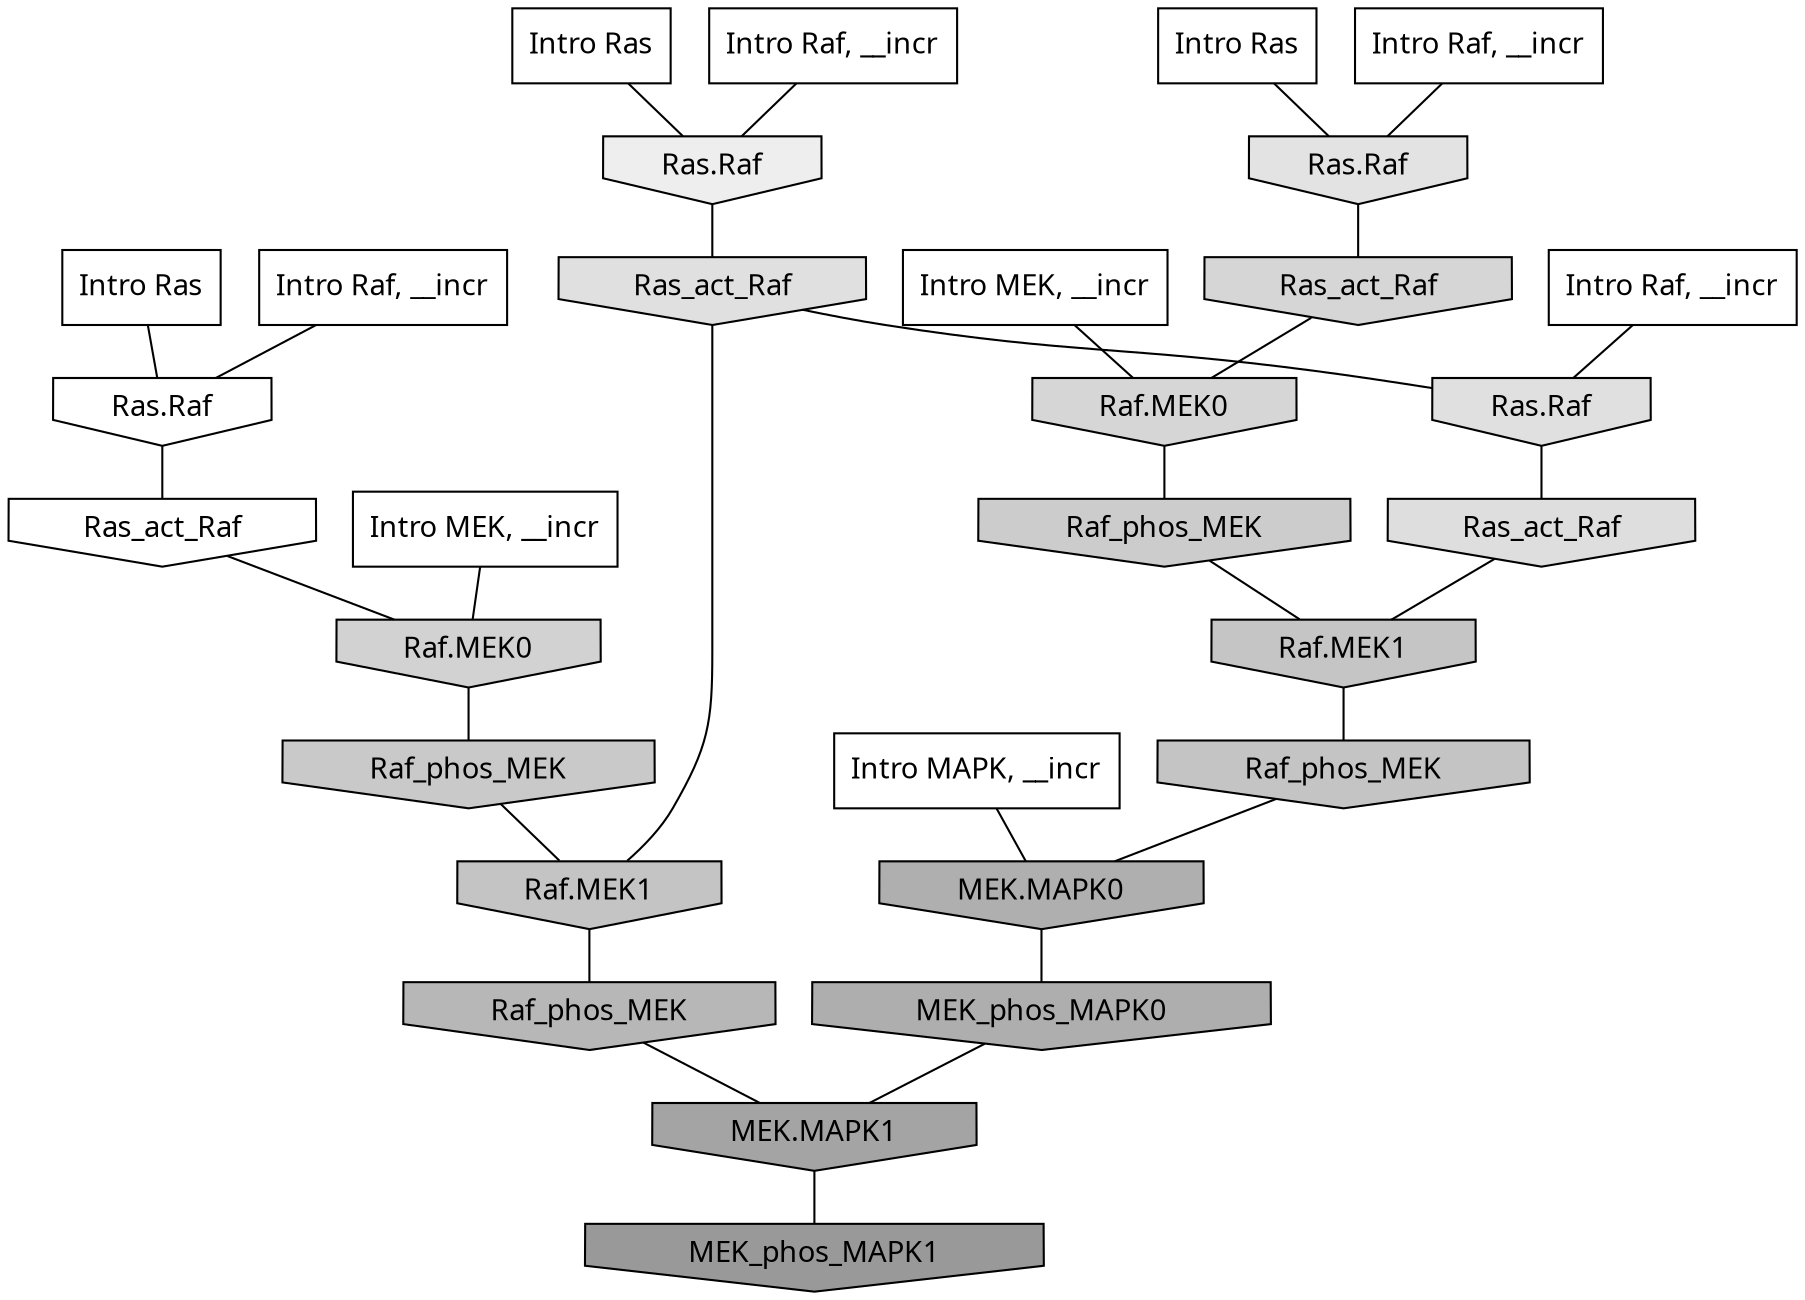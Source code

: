 digraph G{
  rankdir="TB";
  ranksep=0.30;
  node [fontname="CMU Serif"];
  edge [fontname="CMU Serif"];
  
  3 [label="Intro Ras", shape=rectangle, style=filled, fillcolor="0.000 0.000 1.000"]
  
  41 [label="Intro Ras", shape=rectangle, style=filled, fillcolor="0.000 0.000 1.000"]
  
  51 [label="Intro Ras", shape=rectangle, style=filled, fillcolor="0.000 0.000 1.000"]
  
  600 [label="Intro Raf, __incr", shape=rectangle, style=filled, fillcolor="0.000 0.000 1.000"]
  
  748 [label="Intro Raf, __incr", shape=rectangle, style=filled, fillcolor="0.000 0.000 1.000"]
  
  1018 [label="Intro Raf, __incr", shape=rectangle, style=filled, fillcolor="0.000 0.000 1.000"]
  
  1021 [label="Intro Raf, __incr", shape=rectangle, style=filled, fillcolor="0.000 0.000 1.000"]
  
  1572 [label="Intro MEK, __incr", shape=rectangle, style=filled, fillcolor="0.000 0.000 1.000"]
  
  2095 [label="Intro MEK, __incr", shape=rectangle, style=filled, fillcolor="0.000 0.000 1.000"]
  
  2670 [label="Intro MAPK, __incr", shape=rectangle, style=filled, fillcolor="0.000 0.000 1.000"]
  
  3259 [label="Ras.Raf", shape=invhouse, style=filled, fillcolor="0.000 0.000 1.000"]
  
  3299 [label="Ras_act_Raf", shape=invhouse, style=filled, fillcolor="0.000 0.000 1.000"]
  
  3979 [label="Ras.Raf", shape=invhouse, style=filled, fillcolor="0.000 0.000 0.933"]
  
  4655 [label="Ras.Raf", shape=invhouse, style=filled, fillcolor="0.000 0.000 0.890"]
  
  4903 [label="Ras_act_Raf", shape=invhouse, style=filled, fillcolor="0.000 0.000 0.876"]
  
  4907 [label="Ras.Raf", shape=invhouse, style=filled, fillcolor="0.000 0.000 0.876"]
  
  5018 [label="Ras_act_Raf", shape=invhouse, style=filled, fillcolor="0.000 0.000 0.869"]
  
  5640 [label="Ras_act_Raf", shape=invhouse, style=filled, fillcolor="0.000 0.000 0.836"]
  
  5644 [label="Raf.MEK0", shape=invhouse, style=filled, fillcolor="0.000 0.000 0.836"]
  
  5964 [label="Raf.MEK0", shape=invhouse, style=filled, fillcolor="0.000 0.000 0.822"]
  
  6438 [label="Raf_phos_MEK", shape=invhouse, style=filled, fillcolor="0.000 0.000 0.800"]
  
  6816 [label="Raf_phos_MEK", shape=invhouse, style=filled, fillcolor="0.000 0.000 0.786"]
  
  7296 [label="Raf.MEK1", shape=invhouse, style=filled, fillcolor="0.000 0.000 0.772"]
  
  7480 [label="Raf_phos_MEK", shape=invhouse, style=filled, fillcolor="0.000 0.000 0.766"]
  
  7522 [label="Raf.MEK1", shape=invhouse, style=filled, fillcolor="0.000 0.000 0.766"]
  
  9242 [label="Raf_phos_MEK", shape=invhouse, style=filled, fillcolor="0.000 0.000 0.718"]
  
  10841 [label="MEK.MAPK0", shape=invhouse, style=filled, fillcolor="0.000 0.000 0.686"]
  
  11159 [label="MEK_phos_MAPK0", shape=invhouse, style=filled, fillcolor="0.000 0.000 0.681"]
  
  13663 [label="MEK.MAPK1", shape=invhouse, style=filled, fillcolor="0.000 0.000 0.641"]
  
  16362 [label="MEK_phos_MAPK1", shape=invhouse, style=filled, fillcolor="0.000 0.000 0.600"]
  
  
  13663 -> 16362 [dir=none, color="0.000 0.000 0.000"] 
  11159 -> 13663 [dir=none, color="0.000 0.000 0.000"] 
  10841 -> 11159 [dir=none, color="0.000 0.000 0.000"] 
  9242 -> 13663 [dir=none, color="0.000 0.000 0.000"] 
  7522 -> 9242 [dir=none, color="0.000 0.000 0.000"] 
  7480 -> 10841 [dir=none, color="0.000 0.000 0.000"] 
  7296 -> 7480 [dir=none, color="0.000 0.000 0.000"] 
  6816 -> 7522 [dir=none, color="0.000 0.000 0.000"] 
  6438 -> 7296 [dir=none, color="0.000 0.000 0.000"] 
  5964 -> 6816 [dir=none, color="0.000 0.000 0.000"] 
  5644 -> 6438 [dir=none, color="0.000 0.000 0.000"] 
  5640 -> 5644 [dir=none, color="0.000 0.000 0.000"] 
  5018 -> 7296 [dir=none, color="0.000 0.000 0.000"] 
  4907 -> 5018 [dir=none, color="0.000 0.000 0.000"] 
  4903 -> 4907 [dir=none, color="0.000 0.000 0.000"] 
  4903 -> 7522 [dir=none, color="0.000 0.000 0.000"] 
  4655 -> 5640 [dir=none, color="0.000 0.000 0.000"] 
  3979 -> 4903 [dir=none, color="0.000 0.000 0.000"] 
  3299 -> 5964 [dir=none, color="0.000 0.000 0.000"] 
  3259 -> 3299 [dir=none, color="0.000 0.000 0.000"] 
  2670 -> 10841 [dir=none, color="0.000 0.000 0.000"] 
  2095 -> 5964 [dir=none, color="0.000 0.000 0.000"] 
  1572 -> 5644 [dir=none, color="0.000 0.000 0.000"] 
  1021 -> 3979 [dir=none, color="0.000 0.000 0.000"] 
  1018 -> 3259 [dir=none, color="0.000 0.000 0.000"] 
  748 -> 4655 [dir=none, color="0.000 0.000 0.000"] 
  600 -> 4907 [dir=none, color="0.000 0.000 0.000"] 
  51 -> 4655 [dir=none, color="0.000 0.000 0.000"] 
  41 -> 3259 [dir=none, color="0.000 0.000 0.000"] 
  3 -> 3979 [dir=none, color="0.000 0.000 0.000"] 
  
  }
